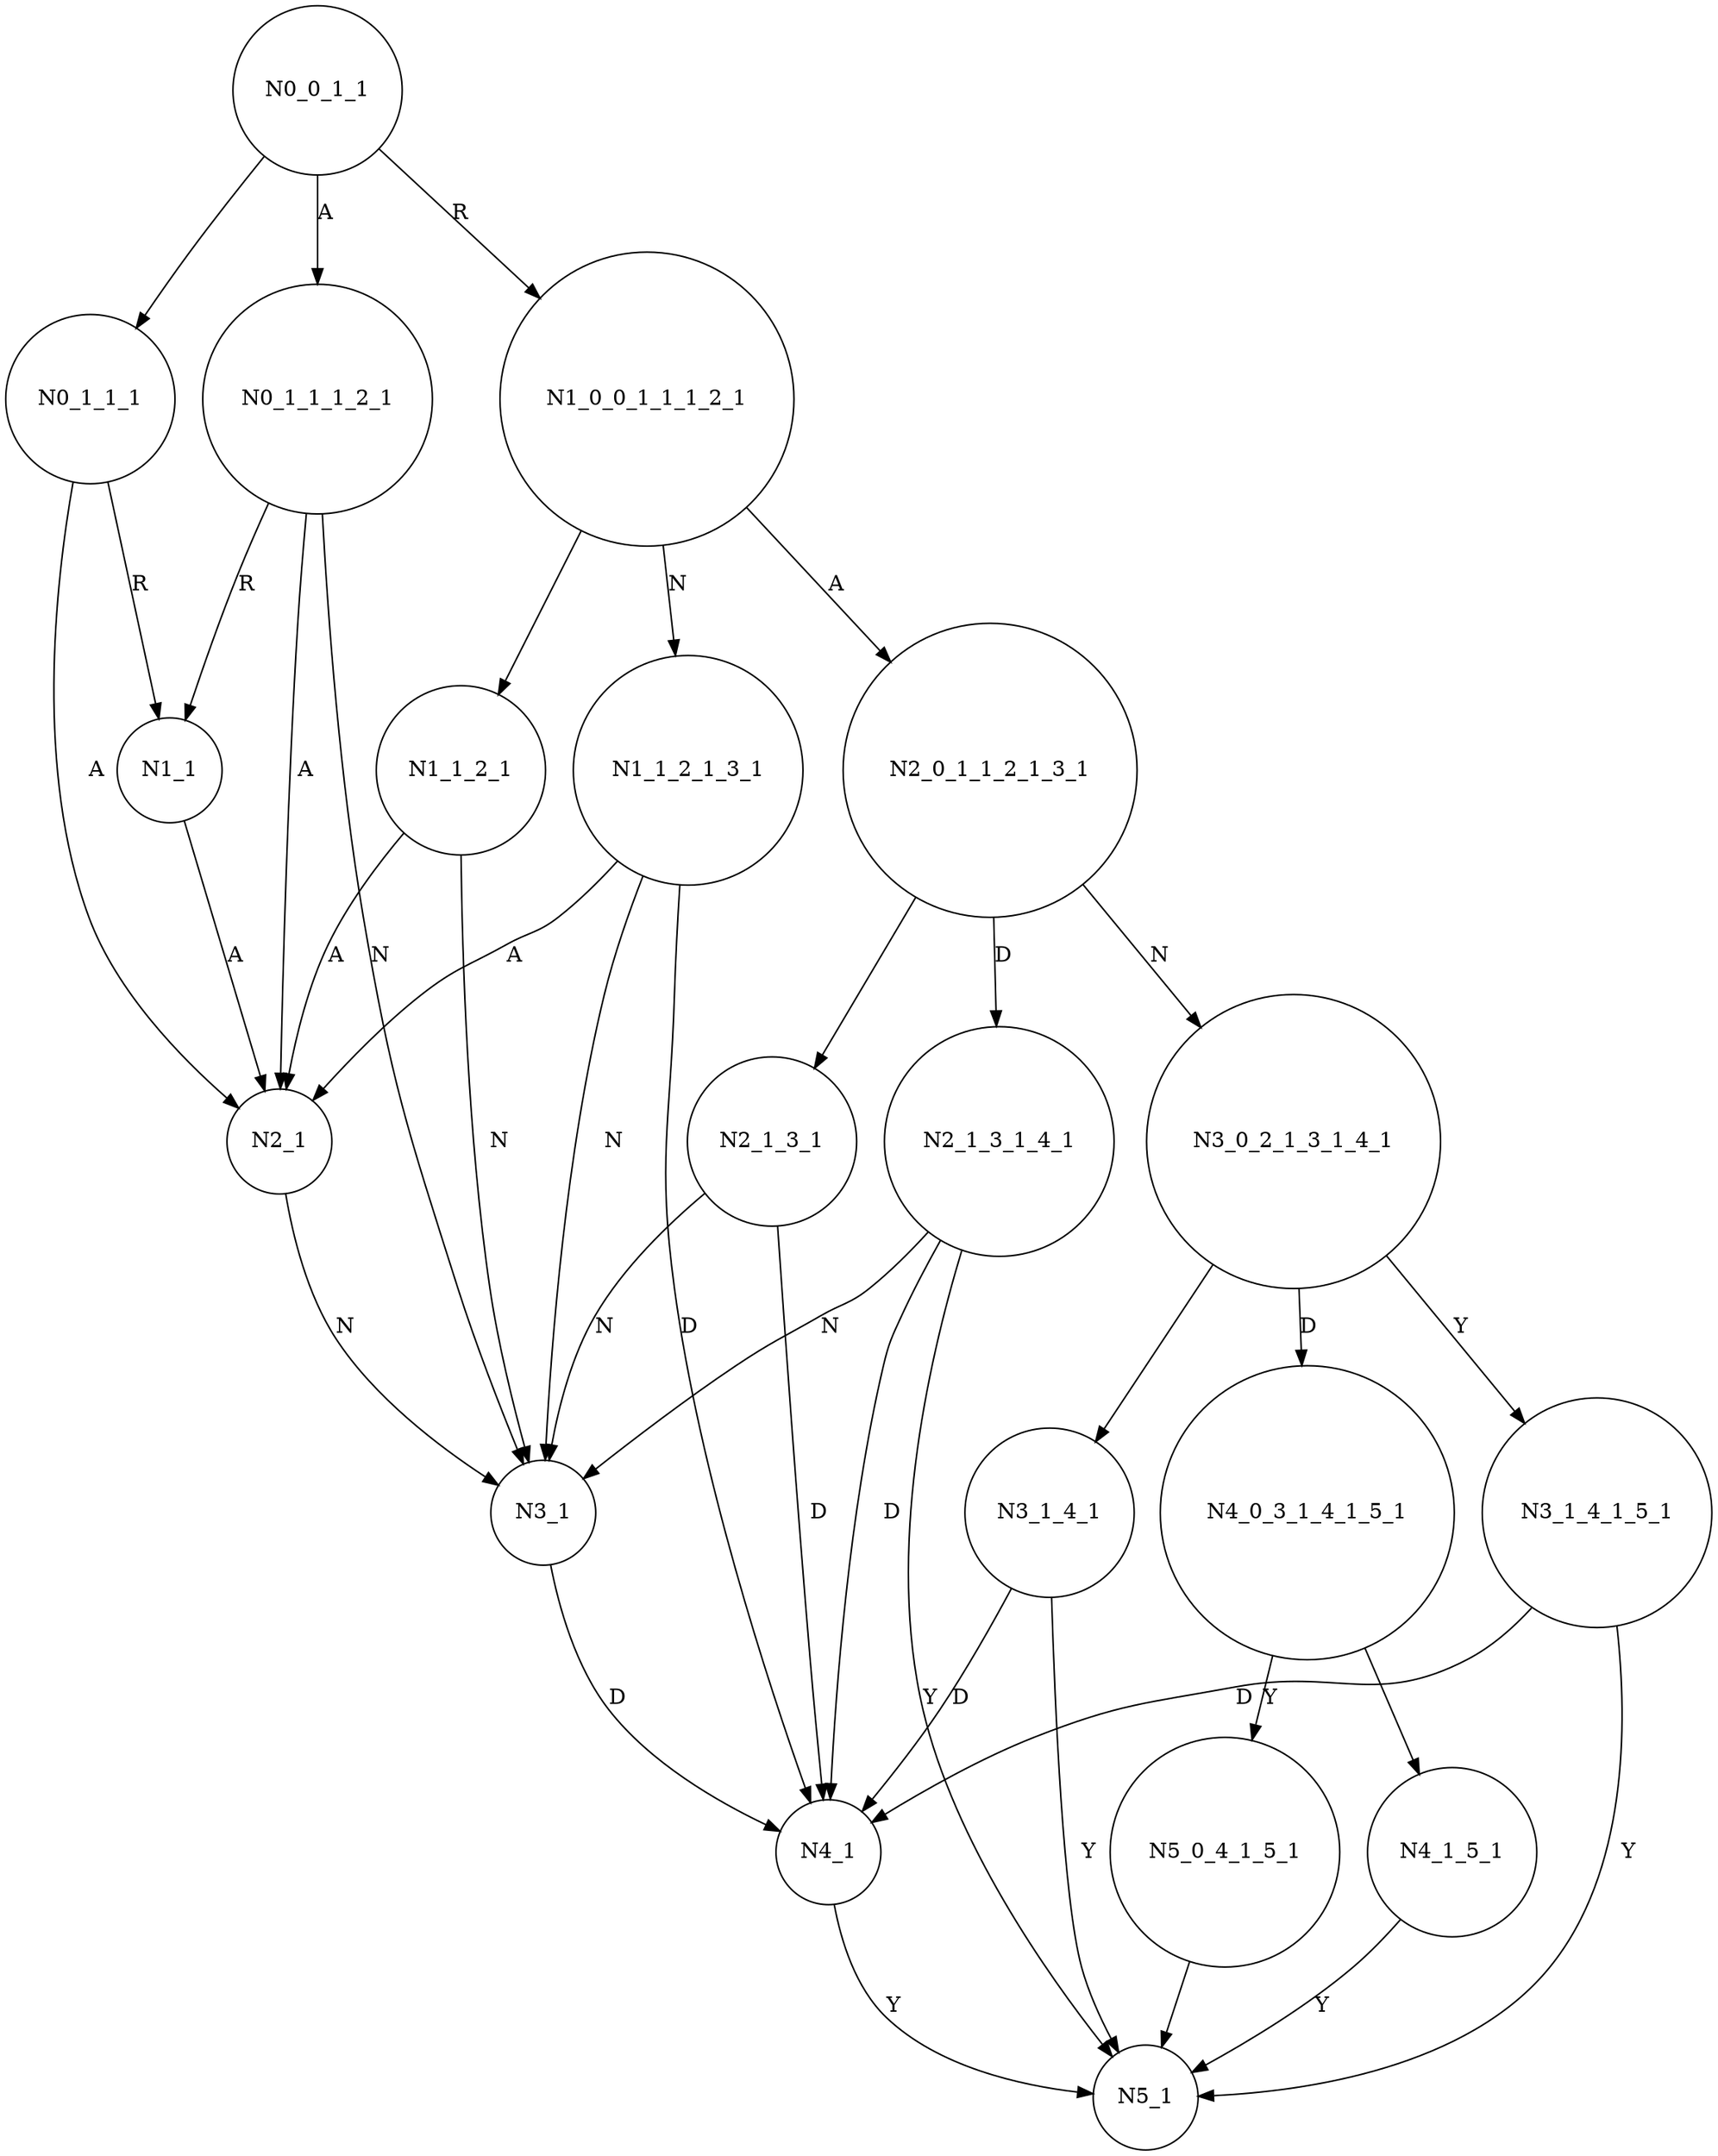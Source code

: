 digraph dfa {
node [shape = circle];
N0_0_1_1 -> N0_1_1_1;
N1_0_0_1_1_1_2_1 -> N1_1_2_1;
N2_0_1_1_2_1_3_1 -> N2_1_3_1;
N3_0_2_1_3_1_4_1 -> N3_1_4_1;
N4_0_3_1_4_1_5_1 -> N4_1_5_1;
N5_0_4_1_5_1 -> N5_1;
N0_0_1_1 -> N1_0_0_1_1_1_2_1 [ label = "R" ];
N0_0_1_1 -> N0_1_1_1_2_1 [ label = "A" ];
N0_1_1_1_2_1 -> N1_1 [ label = "R" ];
N0_1_1_1_2_1 -> N2_1 [ label = "A" ];
N0_1_1_1_2_1 -> N3_1 [ label = "N" ];
N3_1 -> N4_1 [ label = "D" ];
N4_1 -> N5_1 [ label = "Y" ];
N2_1 -> N3_1 [ label = "N" ];
N1_1 -> N2_1 [ label = "A" ];
N0_1_1_1 -> N1_1 [ label = "R" ];
N0_1_1_1 -> N2_1 [ label = "A" ];
N1_0_0_1_1_1_2_1 -> N2_0_1_1_2_1_3_1 [ label = "A" ];
N1_0_0_1_1_1_2_1 -> N1_1_2_1_3_1 [ label = "N" ];
N1_1_2_1_3_1 -> N2_1 [ label = "A" ];
N1_1_2_1_3_1 -> N3_1 [ label = "N" ];
N1_1_2_1_3_1 -> N4_1 [ label = "D" ];
N1_1_2_1 -> N2_1 [ label = "A" ];
N1_1_2_1 -> N3_1 [ label = "N" ];
N2_0_1_1_2_1_3_1 -> N3_0_2_1_3_1_4_1 [ label = "N" ];
N2_0_1_1_2_1_3_1 -> N2_1_3_1_4_1 [ label = "D" ];
N2_1_3_1_4_1 -> N3_1 [ label = "N" ];
N2_1_3_1_4_1 -> N4_1 [ label = "D" ];
N2_1_3_1_4_1 -> N5_1 [ label = "Y" ];
N2_1_3_1 -> N3_1 [ label = "N" ];
N2_1_3_1 -> N4_1 [ label = "D" ];
N3_0_2_1_3_1_4_1 -> N4_0_3_1_4_1_5_1 [ label = "D" ];
N3_0_2_1_3_1_4_1 -> N3_1_4_1_5_1 [ label = "Y" ];
N3_1_4_1_5_1 -> N4_1 [ label = "D" ];
N3_1_4_1_5_1 -> N5_1 [ label = "Y" ];
N3_1_4_1 -> N4_1 [ label = "D" ];
N3_1_4_1 -> N5_1 [ label = "Y" ];
N4_0_3_1_4_1_5_1 -> N5_0_4_1_5_1 [ label = "Y" ];
N4_1_5_1 -> N5_1 [ label = "Y" ];
}